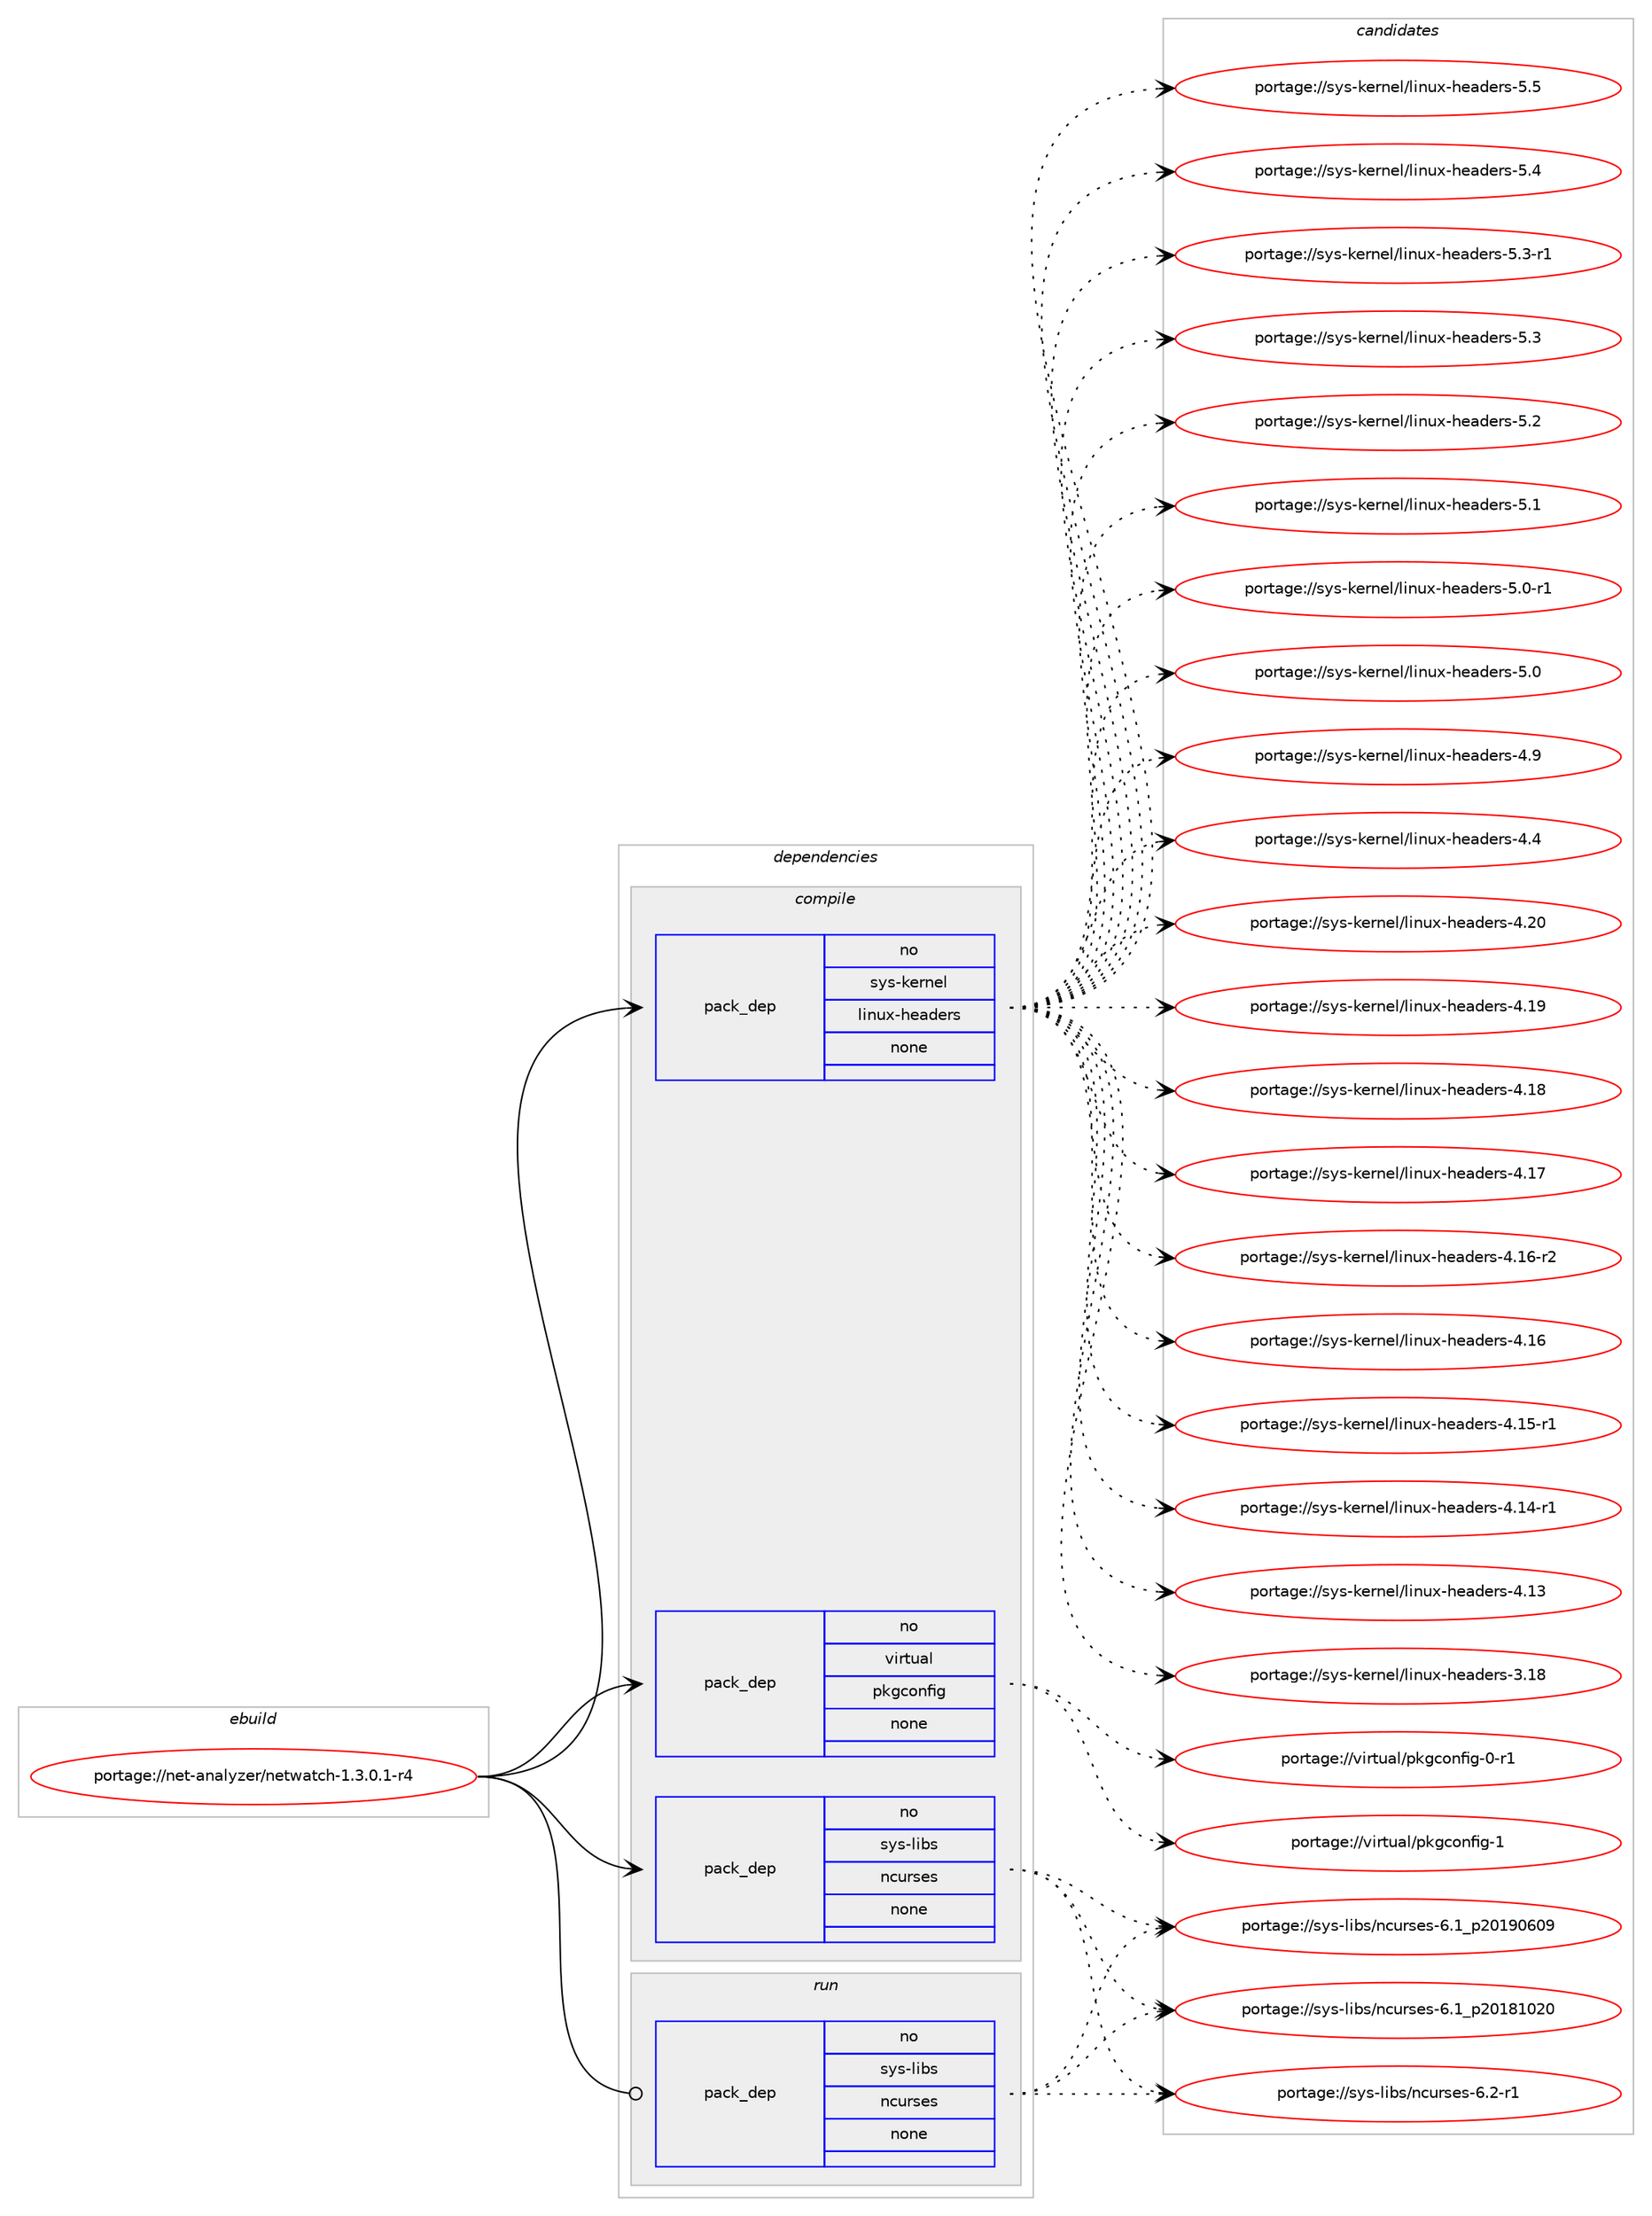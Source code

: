 digraph prolog {

# *************
# Graph options
# *************

newrank=true;
concentrate=true;
compound=true;
graph [rankdir=LR,fontname=Helvetica,fontsize=10,ranksep=1.5];#, ranksep=2.5, nodesep=0.2];
edge  [arrowhead=vee];
node  [fontname=Helvetica,fontsize=10];

# **********
# The ebuild
# **********

subgraph cluster_leftcol {
color=gray;
rank=same;
label=<<i>ebuild</i>>;
id [label="portage://net-analyzer/netwatch-1.3.0.1-r4", color=red, width=4, href="../net-analyzer/netwatch-1.3.0.1-r4.svg"];
}

# ****************
# The dependencies
# ****************

subgraph cluster_midcol {
color=gray;
label=<<i>dependencies</i>>;
subgraph cluster_compile {
fillcolor="#eeeeee";
style=filled;
label=<<i>compile</i>>;
subgraph pack107002 {
dependency140741 [label=<<TABLE BORDER="0" CELLBORDER="1" CELLSPACING="0" CELLPADDING="4" WIDTH="220"><TR><TD ROWSPAN="6" CELLPADDING="30">pack_dep</TD></TR><TR><TD WIDTH="110">no</TD></TR><TR><TD>sys-kernel</TD></TR><TR><TD>linux-headers</TD></TR><TR><TD>none</TD></TR><TR><TD></TD></TR></TABLE>>, shape=none, color=blue];
}
id:e -> dependency140741:w [weight=20,style="solid",arrowhead="vee"];
subgraph pack107003 {
dependency140742 [label=<<TABLE BORDER="0" CELLBORDER="1" CELLSPACING="0" CELLPADDING="4" WIDTH="220"><TR><TD ROWSPAN="6" CELLPADDING="30">pack_dep</TD></TR><TR><TD WIDTH="110">no</TD></TR><TR><TD>sys-libs</TD></TR><TR><TD>ncurses</TD></TR><TR><TD>none</TD></TR><TR><TD></TD></TR></TABLE>>, shape=none, color=blue];
}
id:e -> dependency140742:w [weight=20,style="solid",arrowhead="vee"];
subgraph pack107004 {
dependency140743 [label=<<TABLE BORDER="0" CELLBORDER="1" CELLSPACING="0" CELLPADDING="4" WIDTH="220"><TR><TD ROWSPAN="6" CELLPADDING="30">pack_dep</TD></TR><TR><TD WIDTH="110">no</TD></TR><TR><TD>virtual</TD></TR><TR><TD>pkgconfig</TD></TR><TR><TD>none</TD></TR><TR><TD></TD></TR></TABLE>>, shape=none, color=blue];
}
id:e -> dependency140743:w [weight=20,style="solid",arrowhead="vee"];
}
subgraph cluster_compileandrun {
fillcolor="#eeeeee";
style=filled;
label=<<i>compile and run</i>>;
}
subgraph cluster_run {
fillcolor="#eeeeee";
style=filled;
label=<<i>run</i>>;
subgraph pack107005 {
dependency140744 [label=<<TABLE BORDER="0" CELLBORDER="1" CELLSPACING="0" CELLPADDING="4" WIDTH="220"><TR><TD ROWSPAN="6" CELLPADDING="30">pack_dep</TD></TR><TR><TD WIDTH="110">no</TD></TR><TR><TD>sys-libs</TD></TR><TR><TD>ncurses</TD></TR><TR><TD>none</TD></TR><TR><TD></TD></TR></TABLE>>, shape=none, color=blue];
}
id:e -> dependency140744:w [weight=20,style="solid",arrowhead="odot"];
}
}

# **************
# The candidates
# **************

subgraph cluster_choices {
rank=same;
color=gray;
label=<<i>candidates</i>>;

subgraph choice107002 {
color=black;
nodesep=1;
choice1151211154510710111411010110847108105110117120451041019710010111411545534653 [label="portage://sys-kernel/linux-headers-5.5", color=red, width=4,href="../sys-kernel/linux-headers-5.5.svg"];
choice1151211154510710111411010110847108105110117120451041019710010111411545534652 [label="portage://sys-kernel/linux-headers-5.4", color=red, width=4,href="../sys-kernel/linux-headers-5.4.svg"];
choice11512111545107101114110101108471081051101171204510410197100101114115455346514511449 [label="portage://sys-kernel/linux-headers-5.3-r1", color=red, width=4,href="../sys-kernel/linux-headers-5.3-r1.svg"];
choice1151211154510710111411010110847108105110117120451041019710010111411545534651 [label="portage://sys-kernel/linux-headers-5.3", color=red, width=4,href="../sys-kernel/linux-headers-5.3.svg"];
choice1151211154510710111411010110847108105110117120451041019710010111411545534650 [label="portage://sys-kernel/linux-headers-5.2", color=red, width=4,href="../sys-kernel/linux-headers-5.2.svg"];
choice1151211154510710111411010110847108105110117120451041019710010111411545534649 [label="portage://sys-kernel/linux-headers-5.1", color=red, width=4,href="../sys-kernel/linux-headers-5.1.svg"];
choice11512111545107101114110101108471081051101171204510410197100101114115455346484511449 [label="portage://sys-kernel/linux-headers-5.0-r1", color=red, width=4,href="../sys-kernel/linux-headers-5.0-r1.svg"];
choice1151211154510710111411010110847108105110117120451041019710010111411545534648 [label="portage://sys-kernel/linux-headers-5.0", color=red, width=4,href="../sys-kernel/linux-headers-5.0.svg"];
choice1151211154510710111411010110847108105110117120451041019710010111411545524657 [label="portage://sys-kernel/linux-headers-4.9", color=red, width=4,href="../sys-kernel/linux-headers-4.9.svg"];
choice1151211154510710111411010110847108105110117120451041019710010111411545524652 [label="portage://sys-kernel/linux-headers-4.4", color=red, width=4,href="../sys-kernel/linux-headers-4.4.svg"];
choice115121115451071011141101011084710810511011712045104101971001011141154552465048 [label="portage://sys-kernel/linux-headers-4.20", color=red, width=4,href="../sys-kernel/linux-headers-4.20.svg"];
choice115121115451071011141101011084710810511011712045104101971001011141154552464957 [label="portage://sys-kernel/linux-headers-4.19", color=red, width=4,href="../sys-kernel/linux-headers-4.19.svg"];
choice115121115451071011141101011084710810511011712045104101971001011141154552464956 [label="portage://sys-kernel/linux-headers-4.18", color=red, width=4,href="../sys-kernel/linux-headers-4.18.svg"];
choice115121115451071011141101011084710810511011712045104101971001011141154552464955 [label="portage://sys-kernel/linux-headers-4.17", color=red, width=4,href="../sys-kernel/linux-headers-4.17.svg"];
choice1151211154510710111411010110847108105110117120451041019710010111411545524649544511450 [label="portage://sys-kernel/linux-headers-4.16-r2", color=red, width=4,href="../sys-kernel/linux-headers-4.16-r2.svg"];
choice115121115451071011141101011084710810511011712045104101971001011141154552464954 [label="portage://sys-kernel/linux-headers-4.16", color=red, width=4,href="../sys-kernel/linux-headers-4.16.svg"];
choice1151211154510710111411010110847108105110117120451041019710010111411545524649534511449 [label="portage://sys-kernel/linux-headers-4.15-r1", color=red, width=4,href="../sys-kernel/linux-headers-4.15-r1.svg"];
choice1151211154510710111411010110847108105110117120451041019710010111411545524649524511449 [label="portage://sys-kernel/linux-headers-4.14-r1", color=red, width=4,href="../sys-kernel/linux-headers-4.14-r1.svg"];
choice115121115451071011141101011084710810511011712045104101971001011141154552464951 [label="portage://sys-kernel/linux-headers-4.13", color=red, width=4,href="../sys-kernel/linux-headers-4.13.svg"];
choice115121115451071011141101011084710810511011712045104101971001011141154551464956 [label="portage://sys-kernel/linux-headers-3.18", color=red, width=4,href="../sys-kernel/linux-headers-3.18.svg"];
dependency140741:e -> choice1151211154510710111411010110847108105110117120451041019710010111411545534653:w [style=dotted,weight="100"];
dependency140741:e -> choice1151211154510710111411010110847108105110117120451041019710010111411545534652:w [style=dotted,weight="100"];
dependency140741:e -> choice11512111545107101114110101108471081051101171204510410197100101114115455346514511449:w [style=dotted,weight="100"];
dependency140741:e -> choice1151211154510710111411010110847108105110117120451041019710010111411545534651:w [style=dotted,weight="100"];
dependency140741:e -> choice1151211154510710111411010110847108105110117120451041019710010111411545534650:w [style=dotted,weight="100"];
dependency140741:e -> choice1151211154510710111411010110847108105110117120451041019710010111411545534649:w [style=dotted,weight="100"];
dependency140741:e -> choice11512111545107101114110101108471081051101171204510410197100101114115455346484511449:w [style=dotted,weight="100"];
dependency140741:e -> choice1151211154510710111411010110847108105110117120451041019710010111411545534648:w [style=dotted,weight="100"];
dependency140741:e -> choice1151211154510710111411010110847108105110117120451041019710010111411545524657:w [style=dotted,weight="100"];
dependency140741:e -> choice1151211154510710111411010110847108105110117120451041019710010111411545524652:w [style=dotted,weight="100"];
dependency140741:e -> choice115121115451071011141101011084710810511011712045104101971001011141154552465048:w [style=dotted,weight="100"];
dependency140741:e -> choice115121115451071011141101011084710810511011712045104101971001011141154552464957:w [style=dotted,weight="100"];
dependency140741:e -> choice115121115451071011141101011084710810511011712045104101971001011141154552464956:w [style=dotted,weight="100"];
dependency140741:e -> choice115121115451071011141101011084710810511011712045104101971001011141154552464955:w [style=dotted,weight="100"];
dependency140741:e -> choice1151211154510710111411010110847108105110117120451041019710010111411545524649544511450:w [style=dotted,weight="100"];
dependency140741:e -> choice115121115451071011141101011084710810511011712045104101971001011141154552464954:w [style=dotted,weight="100"];
dependency140741:e -> choice1151211154510710111411010110847108105110117120451041019710010111411545524649534511449:w [style=dotted,weight="100"];
dependency140741:e -> choice1151211154510710111411010110847108105110117120451041019710010111411545524649524511449:w [style=dotted,weight="100"];
dependency140741:e -> choice115121115451071011141101011084710810511011712045104101971001011141154552464951:w [style=dotted,weight="100"];
dependency140741:e -> choice115121115451071011141101011084710810511011712045104101971001011141154551464956:w [style=dotted,weight="100"];
}
subgraph choice107003 {
color=black;
nodesep=1;
choice11512111545108105981154711099117114115101115455446504511449 [label="portage://sys-libs/ncurses-6.2-r1", color=red, width=4,href="../sys-libs/ncurses-6.2-r1.svg"];
choice1151211154510810598115471109911711411510111545544649951125048495748544857 [label="portage://sys-libs/ncurses-6.1_p20190609", color=red, width=4,href="../sys-libs/ncurses-6.1_p20190609.svg"];
choice1151211154510810598115471109911711411510111545544649951125048495649485048 [label="portage://sys-libs/ncurses-6.1_p20181020", color=red, width=4,href="../sys-libs/ncurses-6.1_p20181020.svg"];
dependency140742:e -> choice11512111545108105981154711099117114115101115455446504511449:w [style=dotted,weight="100"];
dependency140742:e -> choice1151211154510810598115471109911711411510111545544649951125048495748544857:w [style=dotted,weight="100"];
dependency140742:e -> choice1151211154510810598115471109911711411510111545544649951125048495649485048:w [style=dotted,weight="100"];
}
subgraph choice107004 {
color=black;
nodesep=1;
choice1181051141161179710847112107103991111101021051034549 [label="portage://virtual/pkgconfig-1", color=red, width=4,href="../virtual/pkgconfig-1.svg"];
choice11810511411611797108471121071039911111010210510345484511449 [label="portage://virtual/pkgconfig-0-r1", color=red, width=4,href="../virtual/pkgconfig-0-r1.svg"];
dependency140743:e -> choice1181051141161179710847112107103991111101021051034549:w [style=dotted,weight="100"];
dependency140743:e -> choice11810511411611797108471121071039911111010210510345484511449:w [style=dotted,weight="100"];
}
subgraph choice107005 {
color=black;
nodesep=1;
choice11512111545108105981154711099117114115101115455446504511449 [label="portage://sys-libs/ncurses-6.2-r1", color=red, width=4,href="../sys-libs/ncurses-6.2-r1.svg"];
choice1151211154510810598115471109911711411510111545544649951125048495748544857 [label="portage://sys-libs/ncurses-6.1_p20190609", color=red, width=4,href="../sys-libs/ncurses-6.1_p20190609.svg"];
choice1151211154510810598115471109911711411510111545544649951125048495649485048 [label="portage://sys-libs/ncurses-6.1_p20181020", color=red, width=4,href="../sys-libs/ncurses-6.1_p20181020.svg"];
dependency140744:e -> choice11512111545108105981154711099117114115101115455446504511449:w [style=dotted,weight="100"];
dependency140744:e -> choice1151211154510810598115471109911711411510111545544649951125048495748544857:w [style=dotted,weight="100"];
dependency140744:e -> choice1151211154510810598115471109911711411510111545544649951125048495649485048:w [style=dotted,weight="100"];
}
}

}
